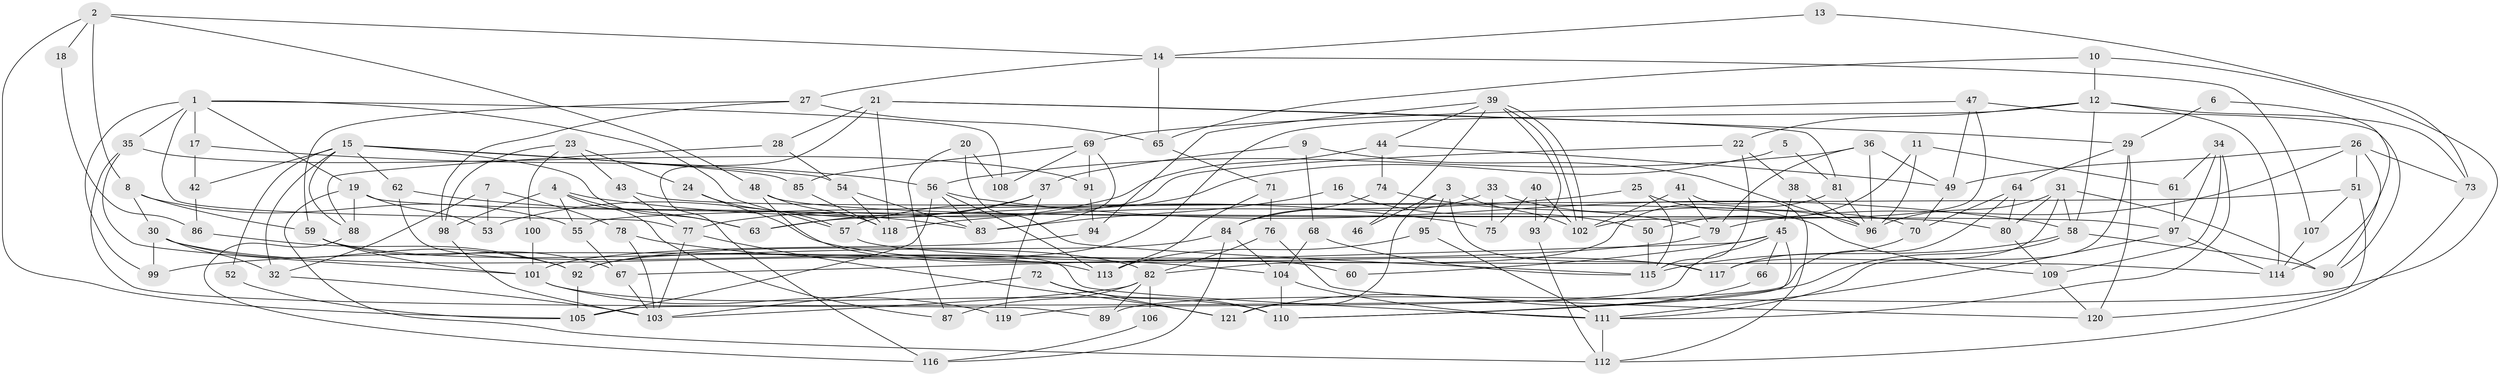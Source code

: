 // Generated by graph-tools (version 1.1) at 2025/50/03/09/25 03:50:08]
// undirected, 121 vertices, 242 edges
graph export_dot {
graph [start="1"]
  node [color=gray90,style=filled];
  1;
  2;
  3;
  4;
  5;
  6;
  7;
  8;
  9;
  10;
  11;
  12;
  13;
  14;
  15;
  16;
  17;
  18;
  19;
  20;
  21;
  22;
  23;
  24;
  25;
  26;
  27;
  28;
  29;
  30;
  31;
  32;
  33;
  34;
  35;
  36;
  37;
  38;
  39;
  40;
  41;
  42;
  43;
  44;
  45;
  46;
  47;
  48;
  49;
  50;
  51;
  52;
  53;
  54;
  55;
  56;
  57;
  58;
  59;
  60;
  61;
  62;
  63;
  64;
  65;
  66;
  67;
  68;
  69;
  70;
  71;
  72;
  73;
  74;
  75;
  76;
  77;
  78;
  79;
  80;
  81;
  82;
  83;
  84;
  85;
  86;
  87;
  88;
  89;
  90;
  91;
  92;
  93;
  94;
  95;
  96;
  97;
  98;
  99;
  100;
  101;
  102;
  103;
  104;
  105;
  106;
  107;
  108;
  109;
  110;
  111;
  112;
  113;
  114;
  115;
  116;
  117;
  118;
  119;
  120;
  121;
  1 -- 77;
  1 -- 35;
  1 -- 17;
  1 -- 19;
  1 -- 57;
  1 -- 99;
  1 -- 108;
  2 -- 14;
  2 -- 48;
  2 -- 8;
  2 -- 18;
  2 -- 105;
  3 -- 95;
  3 -- 117;
  3 -- 46;
  3 -- 102;
  3 -- 121;
  4 -- 55;
  4 -- 63;
  4 -- 75;
  4 -- 87;
  4 -- 98;
  5 -- 81;
  5 -- 57;
  6 -- 29;
  6 -- 114;
  7 -- 53;
  7 -- 32;
  7 -- 78;
  8 -- 30;
  8 -- 55;
  8 -- 59;
  9 -- 96;
  9 -- 37;
  9 -- 68;
  10 -- 12;
  10 -- 65;
  10 -- 89;
  11 -- 61;
  11 -- 96;
  11 -- 50;
  12 -- 73;
  12 -- 58;
  12 -- 22;
  12 -- 92;
  12 -- 114;
  13 -- 73;
  13 -- 14;
  14 -- 27;
  14 -- 107;
  14 -- 65;
  15 -- 85;
  15 -- 62;
  15 -- 32;
  15 -- 42;
  15 -- 52;
  15 -- 54;
  15 -- 63;
  15 -- 88;
  16 -- 50;
  16 -- 83;
  17 -- 56;
  17 -- 42;
  18 -- 86;
  19 -- 112;
  19 -- 53;
  19 -- 88;
  19 -- 97;
  20 -- 115;
  20 -- 87;
  20 -- 108;
  21 -- 118;
  21 -- 28;
  21 -- 29;
  21 -- 81;
  21 -- 116;
  22 -- 115;
  22 -- 38;
  22 -- 63;
  23 -- 43;
  23 -- 98;
  23 -- 24;
  23 -- 100;
  24 -- 57;
  24 -- 117;
  25 -- 96;
  25 -- 115;
  25 -- 118;
  26 -- 79;
  26 -- 90;
  26 -- 49;
  26 -- 51;
  26 -- 73;
  27 -- 98;
  27 -- 59;
  27 -- 65;
  28 -- 54;
  28 -- 88;
  29 -- 120;
  29 -- 64;
  29 -- 111;
  30 -- 92;
  30 -- 113;
  30 -- 32;
  30 -- 99;
  31 -- 58;
  31 -- 96;
  31 -- 80;
  31 -- 90;
  31 -- 117;
  32 -- 103;
  33 -- 75;
  33 -- 84;
  33 -- 109;
  34 -- 109;
  34 -- 97;
  34 -- 61;
  34 -- 111;
  35 -- 101;
  35 -- 89;
  35 -- 91;
  36 -- 79;
  36 -- 49;
  36 -- 56;
  36 -- 96;
  37 -- 119;
  37 -- 63;
  37 -- 53;
  38 -- 96;
  38 -- 45;
  39 -- 102;
  39 -- 102;
  39 -- 44;
  39 -- 46;
  39 -- 93;
  39 -- 94;
  40 -- 93;
  40 -- 102;
  40 -- 75;
  41 -- 79;
  41 -- 102;
  41 -- 112;
  42 -- 86;
  43 -- 77;
  43 -- 70;
  44 -- 49;
  44 -- 77;
  44 -- 74;
  45 -- 110;
  45 -- 60;
  45 -- 66;
  45 -- 67;
  45 -- 119;
  47 -- 102;
  47 -- 90;
  47 -- 49;
  47 -- 69;
  48 -- 118;
  48 -- 80;
  48 -- 60;
  49 -- 70;
  50 -- 115;
  51 -- 55;
  51 -- 107;
  51 -- 120;
  52 -- 105;
  54 -- 83;
  54 -- 118;
  55 -- 67;
  56 -- 105;
  56 -- 58;
  56 -- 83;
  56 -- 113;
  57 -- 114;
  58 -- 110;
  58 -- 90;
  58 -- 115;
  59 -- 67;
  59 -- 82;
  59 -- 101;
  61 -- 97;
  62 -- 111;
  62 -- 83;
  64 -- 70;
  64 -- 80;
  64 -- 105;
  65 -- 71;
  66 -- 121;
  67 -- 103;
  68 -- 104;
  68 -- 115;
  69 -- 108;
  69 -- 83;
  69 -- 85;
  69 -- 91;
  70 -- 117;
  71 -- 76;
  71 -- 113;
  72 -- 110;
  72 -- 103;
  72 -- 121;
  73 -- 112;
  74 -- 84;
  74 -- 79;
  76 -- 82;
  76 -- 120;
  77 -- 121;
  77 -- 103;
  78 -- 104;
  78 -- 103;
  79 -- 99;
  80 -- 109;
  81 -- 82;
  81 -- 96;
  82 -- 103;
  82 -- 87;
  82 -- 89;
  82 -- 106;
  84 -- 116;
  84 -- 92;
  84 -- 104;
  85 -- 118;
  86 -- 92;
  88 -- 116;
  91 -- 94;
  92 -- 105;
  93 -- 112;
  94 -- 101;
  95 -- 113;
  95 -- 111;
  97 -- 111;
  97 -- 114;
  98 -- 103;
  100 -- 101;
  101 -- 110;
  101 -- 119;
  104 -- 111;
  104 -- 110;
  106 -- 116;
  107 -- 114;
  109 -- 120;
  111 -- 112;
}
